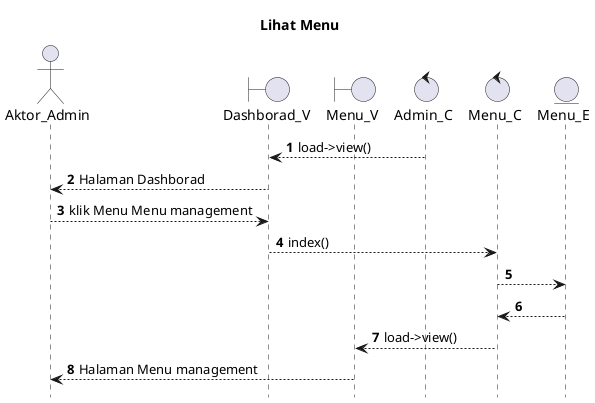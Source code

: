 @startuml

autonumber
hide footbox
title Lihat Menu

Actor Aktor_Admin
boundary Dashborad_V
boundary Menu_V
control Admin_C
control Menu_C
Entity Menu_E

Admin_C --> Dashborad_V: load->view()
Dashborad_V --> Aktor_Admin: Halaman Dashborad
Aktor_Admin --> Dashborad_V: klik Menu Menu management
Dashborad_V --> Menu_C: index()
Menu_C --> Menu_E:
    
    Menu_E --> Menu_C:
    Menu_C --> Menu_V: load->view()
    Menu_V --> Aktor_Admin: Halaman Menu management

@enduml
